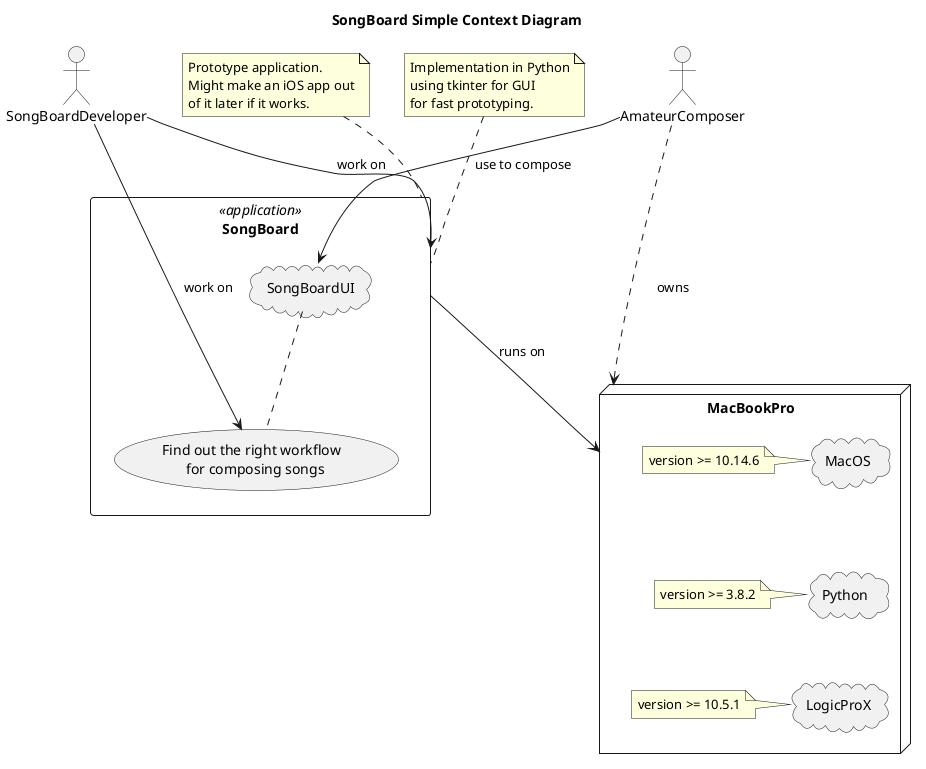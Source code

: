 @startuml

skinparam componentStyle uml2

title SongBoard Simple Context Diagram


:AmateurComposer: as ac
:SongBoardDeveloper: as sd

 
rectangle "SongBoard" <<application>> as sb {
    cloud SongBoardUI { 
    } 
    (Find out the right workflow \n for composing songs) as ucdw
    SongBoardUI .. ucdw
} 

note top of sb
    Prototype application.
    Might make an iOS app out
    of it later if it works.
end note

note top of sb
    Implementation in Python
    using tkinter for GUI 
    for fast prototyping.
end note

node MacBookPro {
cloud MacOS {
}
 note left of MacOS : version >= 10.14.6

cloud Python {
 }
 note left of Python: version >= 3.8.2

cloud LogicProX as lpx {
 }
 note left of lpx: version >= 10.5.1

} 

MacOS -[hidden]-> Python
Python -[hidden]-> lpx

ac --> SongBoardUI : use to compose
sb -down-> MacBookPro: runs on
ac ..> MacBookPro : owns

sd -r-> ucdw : work on
sd --> sb : work on

@enduml